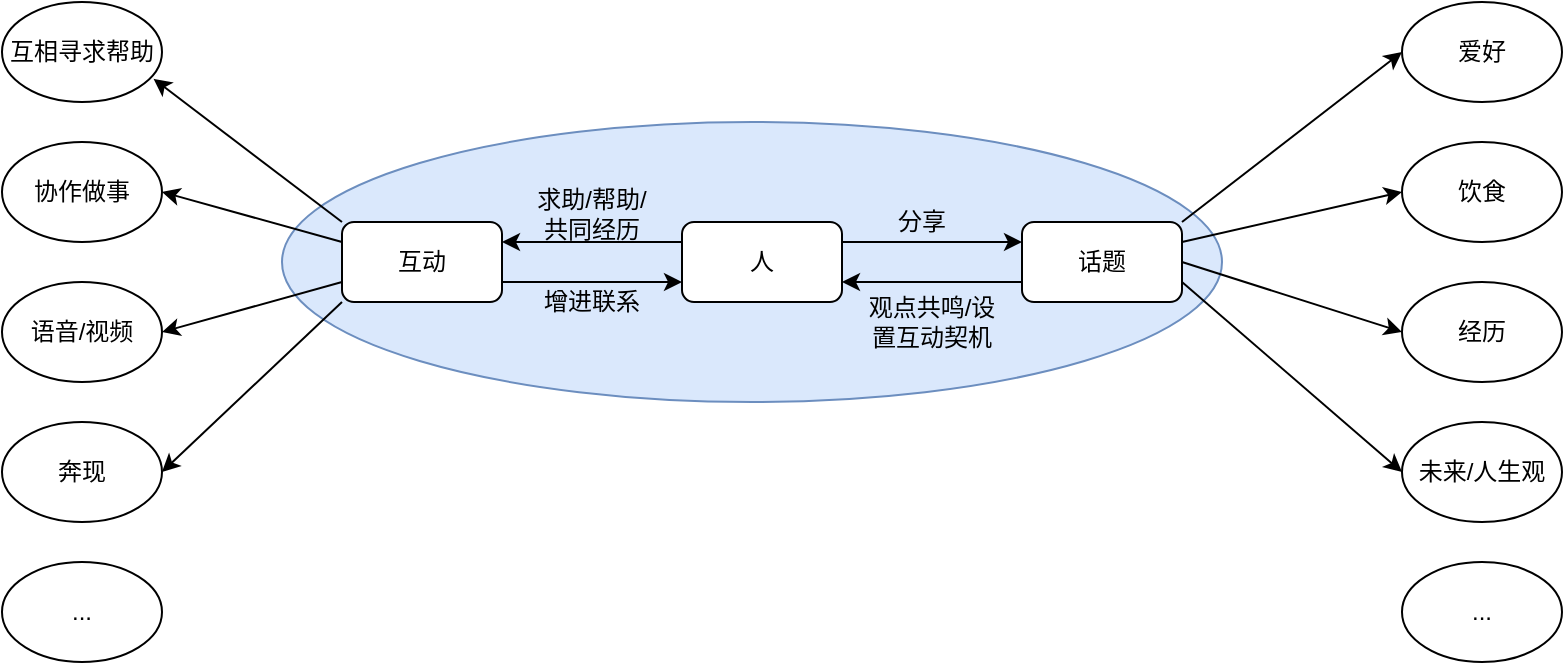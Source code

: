 <mxfile version="14.9.6" type="device"><diagram id="P6S6df4Q6nzvQbibw5-R" name="第 1 页"><mxGraphModel dx="1865" dy="607" grid="1" gridSize="10" guides="1" tooltips="1" connect="1" arrows="1" fold="1" page="1" pageScale="1" pageWidth="827" pageHeight="1169" math="0" shadow="0"><root><mxCell id="0"/><mxCell id="1" parent="0"/><mxCell id="ATeBtjcqo-gQQgq1QaJ8-5" value="" style="ellipse;whiteSpace=wrap;html=1;fillColor=#dae8fc;strokeColor=#6c8ebf;" vertex="1" parent="1"><mxGeometry x="60" y="330" width="470" height="140" as="geometry"/></mxCell><mxCell id="ATeBtjcqo-gQQgq1QaJ8-3" style="edgeStyle=orthogonalEdgeStyle;rounded=0;orthogonalLoop=1;jettySize=auto;html=1;exitX=1;exitY=0.25;exitDx=0;exitDy=0;entryX=0;entryY=0.25;entryDx=0;entryDy=0;" edge="1" parent="1" source="ATeBtjcqo-gQQgq1QaJ8-1" target="ATeBtjcqo-gQQgq1QaJ8-2"><mxGeometry relative="1" as="geometry"/></mxCell><mxCell id="ATeBtjcqo-gQQgq1QaJ8-18" style="edgeStyle=none;rounded=0;orthogonalLoop=1;jettySize=auto;html=1;exitX=0;exitY=0.25;exitDx=0;exitDy=0;entryX=1;entryY=0.25;entryDx=0;entryDy=0;" edge="1" parent="1" source="ATeBtjcqo-gQQgq1QaJ8-1" target="ATeBtjcqo-gQQgq1QaJ8-17"><mxGeometry relative="1" as="geometry"/></mxCell><mxCell id="ATeBtjcqo-gQQgq1QaJ8-1" value="人" style="rounded=1;whiteSpace=wrap;html=1;" vertex="1" parent="1"><mxGeometry x="260" y="380" width="80" height="40" as="geometry"/></mxCell><mxCell id="ATeBtjcqo-gQQgq1QaJ8-4" style="edgeStyle=orthogonalEdgeStyle;rounded=0;orthogonalLoop=1;jettySize=auto;html=1;exitX=0;exitY=0.75;exitDx=0;exitDy=0;entryX=1;entryY=0.75;entryDx=0;entryDy=0;" edge="1" parent="1" source="ATeBtjcqo-gQQgq1QaJ8-2" target="ATeBtjcqo-gQQgq1QaJ8-1"><mxGeometry relative="1" as="geometry"/></mxCell><mxCell id="ATeBtjcqo-gQQgq1QaJ8-22" style="edgeStyle=none;rounded=0;orthogonalLoop=1;jettySize=auto;html=1;exitX=1;exitY=0;exitDx=0;exitDy=0;entryX=0;entryY=0.5;entryDx=0;entryDy=0;" edge="1" parent="1" source="ATeBtjcqo-gQQgq1QaJ8-2" target="ATeBtjcqo-gQQgq1QaJ8-6"><mxGeometry relative="1" as="geometry"/></mxCell><mxCell id="ATeBtjcqo-gQQgq1QaJ8-23" style="edgeStyle=none;rounded=0;orthogonalLoop=1;jettySize=auto;html=1;exitX=1;exitY=0.25;exitDx=0;exitDy=0;entryX=0;entryY=0.5;entryDx=0;entryDy=0;" edge="1" parent="1" source="ATeBtjcqo-gQQgq1QaJ8-2" target="ATeBtjcqo-gQQgq1QaJ8-14"><mxGeometry relative="1" as="geometry"/></mxCell><mxCell id="ATeBtjcqo-gQQgq1QaJ8-24" style="edgeStyle=none;rounded=0;orthogonalLoop=1;jettySize=auto;html=1;exitX=1;exitY=0.5;exitDx=0;exitDy=0;entryX=0;entryY=0.5;entryDx=0;entryDy=0;" edge="1" parent="1" source="ATeBtjcqo-gQQgq1QaJ8-2" target="ATeBtjcqo-gQQgq1QaJ8-10"><mxGeometry relative="1" as="geometry"/></mxCell><mxCell id="ATeBtjcqo-gQQgq1QaJ8-25" style="edgeStyle=none;rounded=0;orthogonalLoop=1;jettySize=auto;html=1;exitX=1;exitY=0.75;exitDx=0;exitDy=0;entryX=0;entryY=0.5;entryDx=0;entryDy=0;" edge="1" parent="1" source="ATeBtjcqo-gQQgq1QaJ8-2" target="ATeBtjcqo-gQQgq1QaJ8-16"><mxGeometry relative="1" as="geometry"/></mxCell><mxCell id="ATeBtjcqo-gQQgq1QaJ8-2" value="话题" style="rounded=1;whiteSpace=wrap;html=1;" vertex="1" parent="1"><mxGeometry x="430" y="380" width="80" height="40" as="geometry"/></mxCell><mxCell id="ATeBtjcqo-gQQgq1QaJ8-6" value="爱好" style="ellipse;whiteSpace=wrap;html=1;" vertex="1" parent="1"><mxGeometry x="620" y="270" width="80" height="50" as="geometry"/></mxCell><mxCell id="ATeBtjcqo-gQQgq1QaJ8-7" value="分享" style="text;html=1;strokeColor=none;fillColor=none;align=center;verticalAlign=middle;whiteSpace=wrap;rounded=0;" vertex="1" parent="1"><mxGeometry x="360" y="370" width="40" height="20" as="geometry"/></mxCell><mxCell id="ATeBtjcqo-gQQgq1QaJ8-9" value="观点共鸣/设置互动契机" style="text;html=1;strokeColor=none;fillColor=none;align=center;verticalAlign=middle;whiteSpace=wrap;rounded=0;" vertex="1" parent="1"><mxGeometry x="350" y="420" width="70" height="20" as="geometry"/></mxCell><mxCell id="ATeBtjcqo-gQQgq1QaJ8-10" value="经历" style="ellipse;whiteSpace=wrap;html=1;" vertex="1" parent="1"><mxGeometry x="620" y="410" width="80" height="50" as="geometry"/></mxCell><mxCell id="ATeBtjcqo-gQQgq1QaJ8-14" value="饮食" style="ellipse;whiteSpace=wrap;html=1;" vertex="1" parent="1"><mxGeometry x="620" y="340" width="80" height="50" as="geometry"/></mxCell><mxCell id="ATeBtjcqo-gQQgq1QaJ8-16" value="未来/人生观" style="ellipse;whiteSpace=wrap;html=1;" vertex="1" parent="1"><mxGeometry x="620" y="480" width="80" height="50" as="geometry"/></mxCell><mxCell id="ATeBtjcqo-gQQgq1QaJ8-19" style="edgeStyle=none;rounded=0;orthogonalLoop=1;jettySize=auto;html=1;exitX=1;exitY=0.75;exitDx=0;exitDy=0;entryX=0;entryY=0.75;entryDx=0;entryDy=0;" edge="1" parent="1" source="ATeBtjcqo-gQQgq1QaJ8-17" target="ATeBtjcqo-gQQgq1QaJ8-1"><mxGeometry relative="1" as="geometry"/></mxCell><mxCell id="ATeBtjcqo-gQQgq1QaJ8-32" style="edgeStyle=none;rounded=0;orthogonalLoop=1;jettySize=auto;html=1;exitX=0;exitY=0;exitDx=0;exitDy=0;entryX=0.947;entryY=0.768;entryDx=0;entryDy=0;entryPerimeter=0;" edge="1" parent="1" source="ATeBtjcqo-gQQgq1QaJ8-17" target="ATeBtjcqo-gQQgq1QaJ8-26"><mxGeometry relative="1" as="geometry"/></mxCell><mxCell id="ATeBtjcqo-gQQgq1QaJ8-33" style="edgeStyle=none;rounded=0;orthogonalLoop=1;jettySize=auto;html=1;exitX=0;exitY=0.25;exitDx=0;exitDy=0;entryX=1;entryY=0.5;entryDx=0;entryDy=0;" edge="1" parent="1" source="ATeBtjcqo-gQQgq1QaJ8-17" target="ATeBtjcqo-gQQgq1QaJ8-27"><mxGeometry relative="1" as="geometry"/></mxCell><mxCell id="ATeBtjcqo-gQQgq1QaJ8-34" style="edgeStyle=none;rounded=0;orthogonalLoop=1;jettySize=auto;html=1;exitX=0;exitY=0.75;exitDx=0;exitDy=0;entryX=1;entryY=0.5;entryDx=0;entryDy=0;" edge="1" parent="1" source="ATeBtjcqo-gQQgq1QaJ8-17" target="ATeBtjcqo-gQQgq1QaJ8-28"><mxGeometry relative="1" as="geometry"/></mxCell><mxCell id="ATeBtjcqo-gQQgq1QaJ8-35" style="edgeStyle=none;rounded=0;orthogonalLoop=1;jettySize=auto;html=1;exitX=0;exitY=1;exitDx=0;exitDy=0;entryX=1;entryY=0.5;entryDx=0;entryDy=0;" edge="1" parent="1" source="ATeBtjcqo-gQQgq1QaJ8-17" target="ATeBtjcqo-gQQgq1QaJ8-29"><mxGeometry relative="1" as="geometry"/></mxCell><mxCell id="ATeBtjcqo-gQQgq1QaJ8-17" value="互动" style="rounded=1;whiteSpace=wrap;html=1;" vertex="1" parent="1"><mxGeometry x="90" y="380" width="80" height="40" as="geometry"/></mxCell><mxCell id="ATeBtjcqo-gQQgq1QaJ8-20" value="求助/帮助/共同经历" style="text;html=1;strokeColor=none;fillColor=none;align=center;verticalAlign=middle;whiteSpace=wrap;rounded=0;" vertex="1" parent="1"><mxGeometry x="185" y="366" width="60" height="20" as="geometry"/></mxCell><mxCell id="ATeBtjcqo-gQQgq1QaJ8-21" value="增进联系" style="text;html=1;strokeColor=none;fillColor=none;align=center;verticalAlign=middle;whiteSpace=wrap;rounded=0;" vertex="1" parent="1"><mxGeometry x="190" y="410" width="50" height="20" as="geometry"/></mxCell><mxCell id="ATeBtjcqo-gQQgq1QaJ8-26" value="互相寻求帮助" style="ellipse;whiteSpace=wrap;html=1;" vertex="1" parent="1"><mxGeometry x="-80" y="270" width="80" height="50" as="geometry"/></mxCell><mxCell id="ATeBtjcqo-gQQgq1QaJ8-27" value="协作做事" style="ellipse;whiteSpace=wrap;html=1;" vertex="1" parent="1"><mxGeometry x="-80" y="340" width="80" height="50" as="geometry"/></mxCell><mxCell id="ATeBtjcqo-gQQgq1QaJ8-28" value="&lt;span&gt;语音/视频&lt;/span&gt;" style="ellipse;whiteSpace=wrap;html=1;" vertex="1" parent="1"><mxGeometry x="-80" y="410" width="80" height="50" as="geometry"/></mxCell><mxCell id="ATeBtjcqo-gQQgq1QaJ8-29" value="奔现" style="ellipse;whiteSpace=wrap;html=1;" vertex="1" parent="1"><mxGeometry x="-80" y="480" width="80" height="50" as="geometry"/></mxCell><mxCell id="ATeBtjcqo-gQQgq1QaJ8-30" value="..." style="ellipse;whiteSpace=wrap;html=1;" vertex="1" parent="1"><mxGeometry x="620" y="550" width="80" height="50" as="geometry"/></mxCell><mxCell id="ATeBtjcqo-gQQgq1QaJ8-31" value="..." style="ellipse;whiteSpace=wrap;html=1;" vertex="1" parent="1"><mxGeometry x="-80" y="550" width="80" height="50" as="geometry"/></mxCell></root></mxGraphModel></diagram></mxfile>